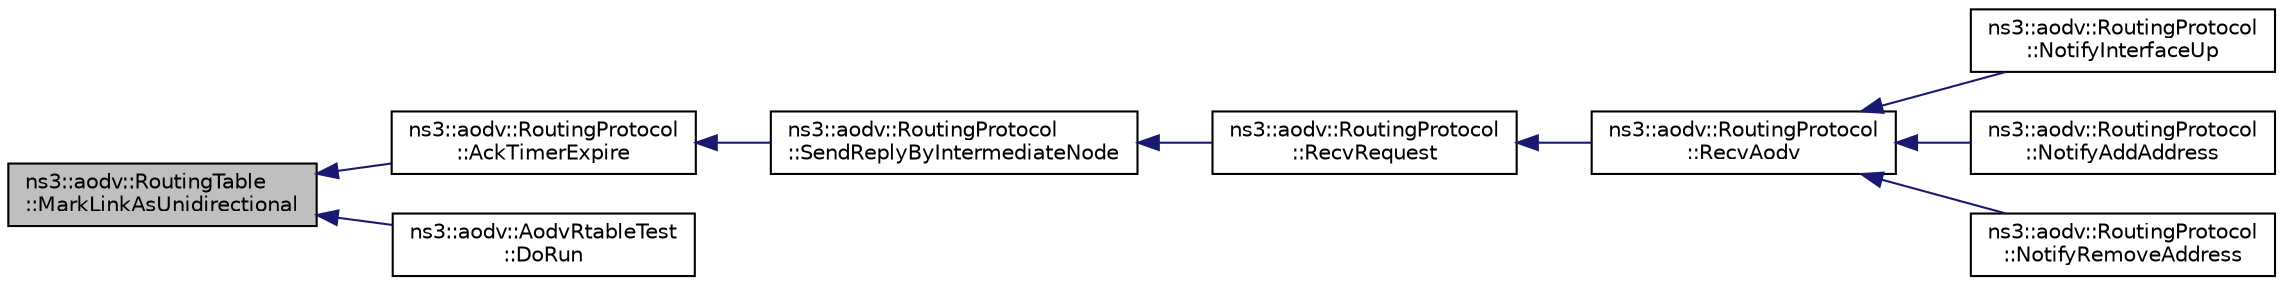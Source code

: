 digraph "ns3::aodv::RoutingTable::MarkLinkAsUnidirectional"
{
  edge [fontname="Helvetica",fontsize="10",labelfontname="Helvetica",labelfontsize="10"];
  node [fontname="Helvetica",fontsize="10",shape=record];
  rankdir="LR";
  Node1 [label="ns3::aodv::RoutingTable\l::MarkLinkAsUnidirectional",height=0.2,width=0.4,color="black", fillcolor="grey75", style="filled", fontcolor="black"];
  Node1 -> Node2 [dir="back",color="midnightblue",fontsize="10",style="solid"];
  Node2 [label="ns3::aodv::RoutingProtocol\l::AckTimerExpire",height=0.2,width=0.4,color="black", fillcolor="white", style="filled",URL="$db/dd0/classns3_1_1aodv_1_1RoutingProtocol.html#aa98fb4cc6871a7f5e918c4992a05b813",tooltip="Mark link to neighbor node as unidirectional for blacklistTimeout. "];
  Node2 -> Node3 [dir="back",color="midnightblue",fontsize="10",style="solid"];
  Node3 [label="ns3::aodv::RoutingProtocol\l::SendReplyByIntermediateNode",height=0.2,width=0.4,color="black", fillcolor="white", style="filled",URL="$db/dd0/classns3_1_1aodv_1_1RoutingProtocol.html#a862f551b61c45fb8de62bfbfa4c0a2ab"];
  Node3 -> Node4 [dir="back",color="midnightblue",fontsize="10",style="solid"];
  Node4 [label="ns3::aodv::RoutingProtocol\l::RecvRequest",height=0.2,width=0.4,color="black", fillcolor="white", style="filled",URL="$db/dd0/classns3_1_1aodv_1_1RoutingProtocol.html#adc8555f0e1e8ba05ea80a412b412d064",tooltip="Receive RREQ. "];
  Node4 -> Node5 [dir="back",color="midnightblue",fontsize="10",style="solid"];
  Node5 [label="ns3::aodv::RoutingProtocol\l::RecvAodv",height=0.2,width=0.4,color="black", fillcolor="white", style="filled",URL="$db/dd0/classns3_1_1aodv_1_1RoutingProtocol.html#a08c44000f66533e69bde85d68d75c354",tooltip="Receive and process control packet. "];
  Node5 -> Node6 [dir="back",color="midnightblue",fontsize="10",style="solid"];
  Node6 [label="ns3::aodv::RoutingProtocol\l::NotifyInterfaceUp",height=0.2,width=0.4,color="black", fillcolor="white", style="filled",URL="$db/dd0/classns3_1_1aodv_1_1RoutingProtocol.html#a006b7deb41f4eb2dc1e0d69d50c5a284"];
  Node5 -> Node7 [dir="back",color="midnightblue",fontsize="10",style="solid"];
  Node7 [label="ns3::aodv::RoutingProtocol\l::NotifyAddAddress",height=0.2,width=0.4,color="black", fillcolor="white", style="filled",URL="$db/dd0/classns3_1_1aodv_1_1RoutingProtocol.html#a8d6ee1881856a557d8c051e40785e51b"];
  Node5 -> Node8 [dir="back",color="midnightblue",fontsize="10",style="solid"];
  Node8 [label="ns3::aodv::RoutingProtocol\l::NotifyRemoveAddress",height=0.2,width=0.4,color="black", fillcolor="white", style="filled",URL="$db/dd0/classns3_1_1aodv_1_1RoutingProtocol.html#aa3ada55a69e945cc414d87566cca0388"];
  Node1 -> Node9 [dir="back",color="midnightblue",fontsize="10",style="solid"];
  Node9 [label="ns3::aodv::AodvRtableTest\l::DoRun",height=0.2,width=0.4,color="black", fillcolor="white", style="filled",URL="$de/d00/structns3_1_1aodv_1_1AodvRtableTest.html#a9eb10e0a4367097b064fe9875d21e329",tooltip="Implementation to actually run this TestCase. "];
}
